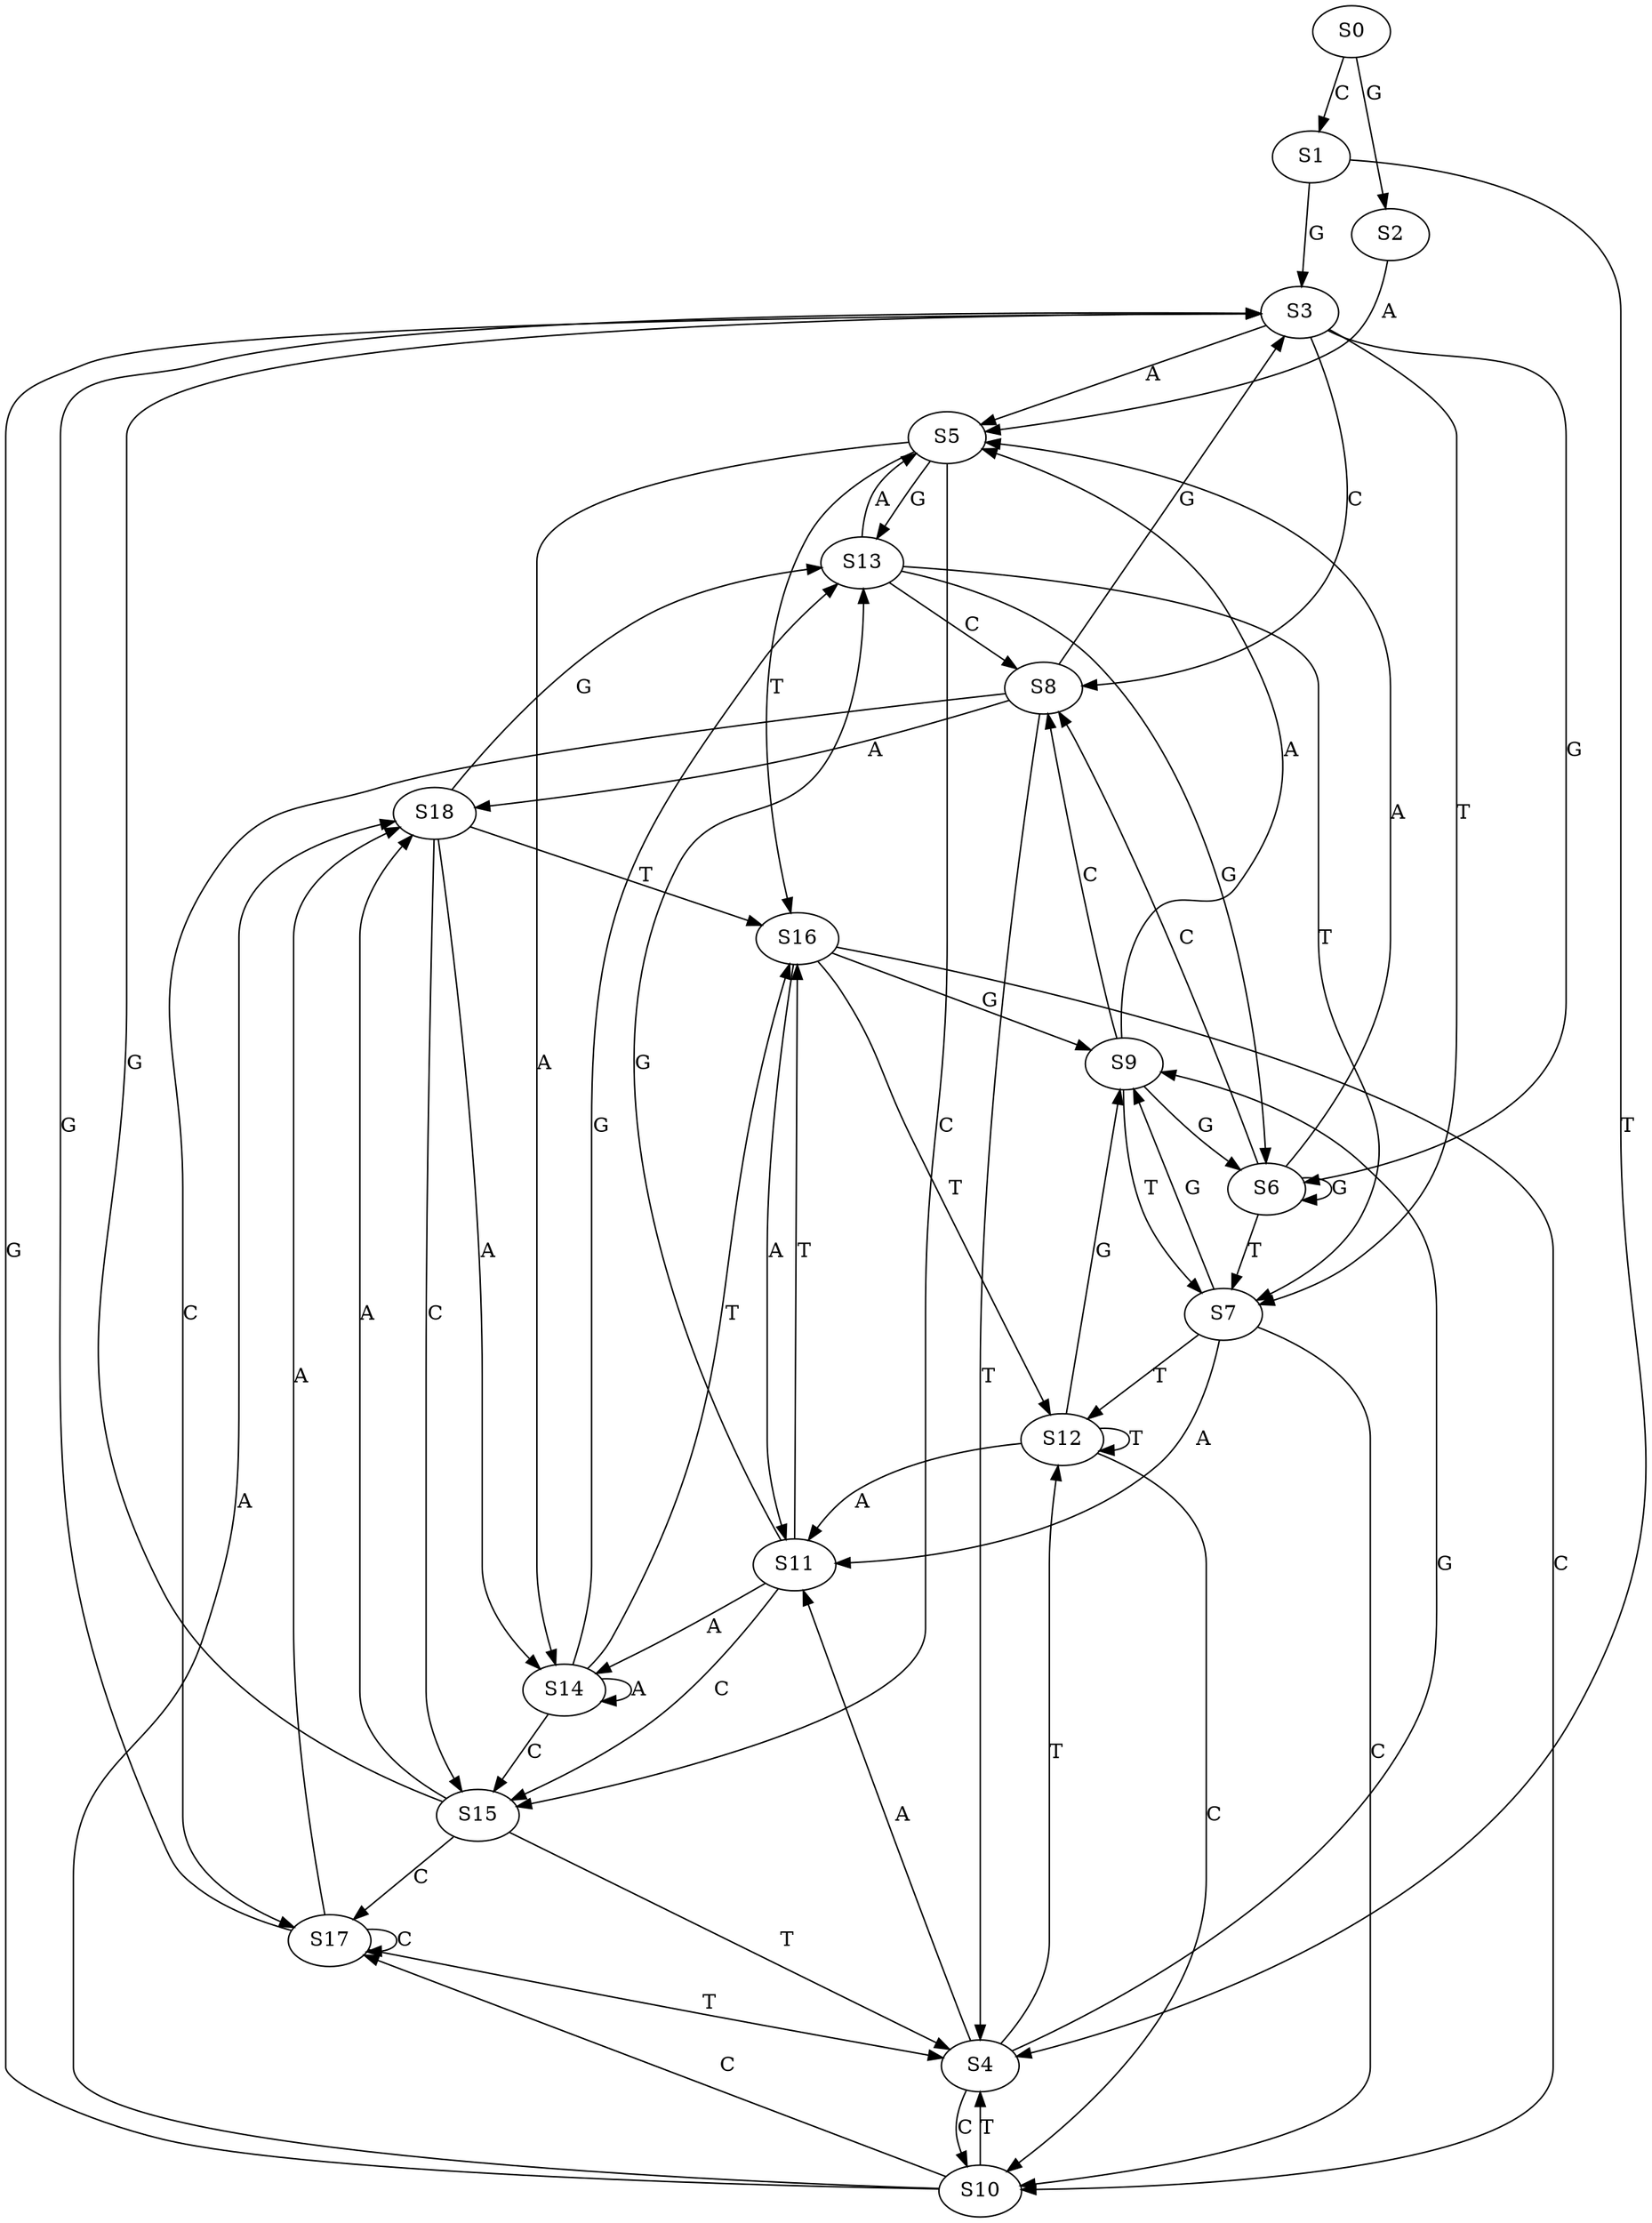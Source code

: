 strict digraph  {
	S0 -> S1 [ label = C ];
	S0 -> S2 [ label = G ];
	S1 -> S3 [ label = G ];
	S1 -> S4 [ label = T ];
	S2 -> S5 [ label = A ];
	S3 -> S6 [ label = G ];
	S3 -> S7 [ label = T ];
	S3 -> S5 [ label = A ];
	S3 -> S8 [ label = C ];
	S4 -> S9 [ label = G ];
	S4 -> S10 [ label = C ];
	S4 -> S11 [ label = A ];
	S4 -> S12 [ label = T ];
	S5 -> S13 [ label = G ];
	S5 -> S14 [ label = A ];
	S5 -> S15 [ label = C ];
	S5 -> S16 [ label = T ];
	S6 -> S5 [ label = A ];
	S6 -> S7 [ label = T ];
	S6 -> S6 [ label = G ];
	S6 -> S8 [ label = C ];
	S7 -> S11 [ label = A ];
	S7 -> S10 [ label = C ];
	S7 -> S9 [ label = G ];
	S7 -> S12 [ label = T ];
	S8 -> S17 [ label = C ];
	S8 -> S4 [ label = T ];
	S8 -> S3 [ label = G ];
	S8 -> S18 [ label = A ];
	S9 -> S5 [ label = A ];
	S9 -> S7 [ label = T ];
	S9 -> S8 [ label = C ];
	S9 -> S6 [ label = G ];
	S10 -> S4 [ label = T ];
	S10 -> S3 [ label = G ];
	S10 -> S17 [ label = C ];
	S10 -> S18 [ label = A ];
	S11 -> S13 [ label = G ];
	S11 -> S16 [ label = T ];
	S11 -> S14 [ label = A ];
	S11 -> S15 [ label = C ];
	S12 -> S10 [ label = C ];
	S12 -> S9 [ label = G ];
	S12 -> S12 [ label = T ];
	S12 -> S11 [ label = A ];
	S13 -> S7 [ label = T ];
	S13 -> S6 [ label = G ];
	S13 -> S5 [ label = A ];
	S13 -> S8 [ label = C ];
	S14 -> S16 [ label = T ];
	S14 -> S15 [ label = C ];
	S14 -> S13 [ label = G ];
	S14 -> S14 [ label = A ];
	S15 -> S18 [ label = A ];
	S15 -> S4 [ label = T ];
	S15 -> S17 [ label = C ];
	S15 -> S3 [ label = G ];
	S16 -> S11 [ label = A ];
	S16 -> S10 [ label = C ];
	S16 -> S12 [ label = T ];
	S16 -> S9 [ label = G ];
	S17 -> S3 [ label = G ];
	S17 -> S17 [ label = C ];
	S17 -> S18 [ label = A ];
	S17 -> S4 [ label = T ];
	S18 -> S13 [ label = G ];
	S18 -> S16 [ label = T ];
	S18 -> S15 [ label = C ];
	S18 -> S14 [ label = A ];
}
